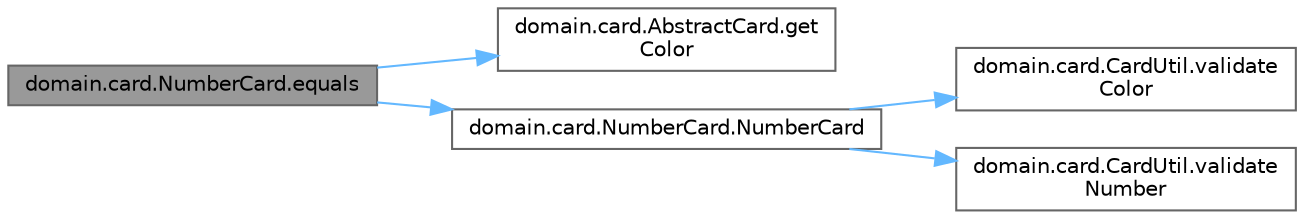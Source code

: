 digraph "domain.card.NumberCard.equals"
{
 // LATEX_PDF_SIZE
  bgcolor="transparent";
  edge [fontname=Helvetica,fontsize=10,labelfontname=Helvetica,labelfontsize=10];
  node [fontname=Helvetica,fontsize=10,shape=box,height=0.2,width=0.4];
  rankdir="LR";
  Node1 [id="Node000001",label="domain.card.NumberCard.equals",height=0.2,width=0.4,color="gray40", fillcolor="grey60", style="filled", fontcolor="black",tooltip=" "];
  Node1 -> Node2 [id="edge5_Node000001_Node000002",color="steelblue1",style="solid",tooltip=" "];
  Node2 [id="Node000002",label="domain.card.AbstractCard.get\lColor",height=0.2,width=0.4,color="grey40", fillcolor="white", style="filled",URL="$classdomain_1_1card_1_1_abstract_card.html#aba5333502be39184365292c98b7da318",tooltip=" "];
  Node1 -> Node3 [id="edge6_Node000001_Node000003",color="steelblue1",style="solid",tooltip=" "];
  Node3 [id="Node000003",label="domain.card.NumberCard.NumberCard",height=0.2,width=0.4,color="grey40", fillcolor="white", style="filled",URL="$classdomain_1_1card_1_1_number_card.html#ab1aa23682100c3d13ba309bad7c6dfe3",tooltip=" "];
  Node3 -> Node4 [id="edge7_Node000003_Node000004",color="steelblue1",style="solid",tooltip=" "];
  Node4 [id="Node000004",label="domain.card.CardUtil.validate\lColor",height=0.2,width=0.4,color="grey40", fillcolor="white", style="filled",URL="$classdomain_1_1card_1_1_card_util.html#a2fc51ce37f1833ed7d74c5953316c614",tooltip=" "];
  Node3 -> Node5 [id="edge8_Node000003_Node000005",color="steelblue1",style="solid",tooltip=" "];
  Node5 [id="Node000005",label="domain.card.CardUtil.validate\lNumber",height=0.2,width=0.4,color="grey40", fillcolor="white", style="filled",URL="$classdomain_1_1card_1_1_card_util.html#a326507b9793dd6363ab5a99a42a8cdf7",tooltip=" "];
}
